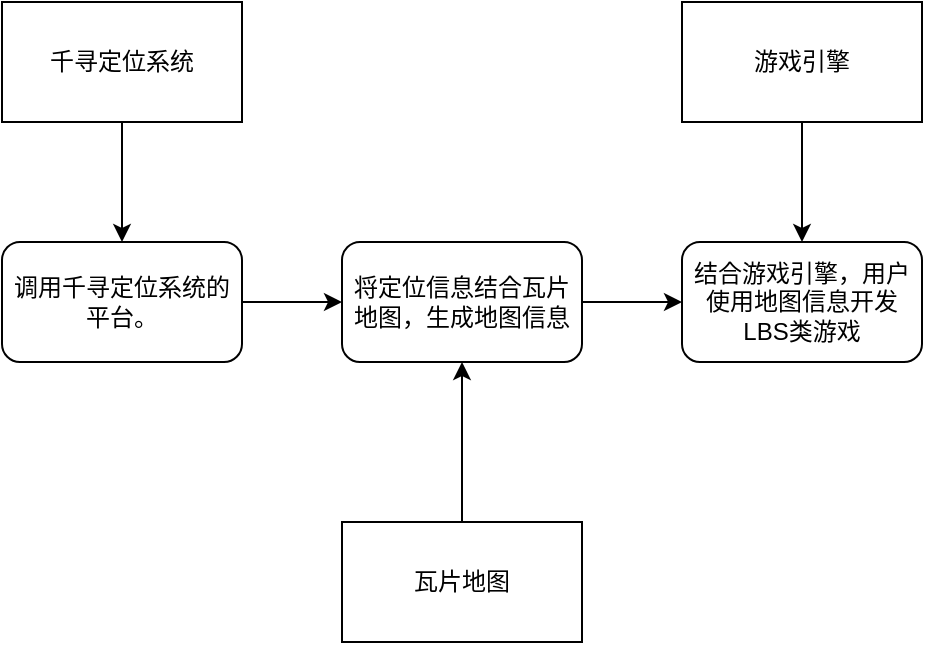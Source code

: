 <mxfile version="12.2.0" type="github" pages="1"><diagram name="Page-1" id="c7558073-3199-34d8-9f00-42111426c3f3"><mxGraphModel dx="803" dy="655" grid="1" gridSize="10" guides="1" tooltips="1" connect="1" arrows="1" fold="1" page="1" pageScale="1" pageWidth="826" pageHeight="1169" background="#ffffff" math="0" shadow="0"><root><mxCell id="0"/><mxCell id="1" parent="0"/><mxCell id="hXZTD9RkqjNUyPjiNI0S-102" style="edgeStyle=orthogonalEdgeStyle;rounded=0;orthogonalLoop=1;jettySize=auto;html=1;entryX=0.5;entryY=0;entryDx=0;entryDy=0;" edge="1" parent="1" source="hXZTD9RkqjNUyPjiNI0S-96" target="hXZTD9RkqjNUyPjiNI0S-101"><mxGeometry relative="1" as="geometry"/></mxCell><mxCell id="hXZTD9RkqjNUyPjiNI0S-96" value="千寻定位系统" style="rounded=0;whiteSpace=wrap;html=1;" vertex="1" parent="1"><mxGeometry x="183" y="180" width="120" height="60" as="geometry"/></mxCell><mxCell id="hXZTD9RkqjNUyPjiNI0S-107" style="edgeStyle=orthogonalEdgeStyle;rounded=0;orthogonalLoop=1;jettySize=auto;html=1;entryX=0.5;entryY=1;entryDx=0;entryDy=0;" edge="1" parent="1" source="hXZTD9RkqjNUyPjiNI0S-99" target="hXZTD9RkqjNUyPjiNI0S-105"><mxGeometry relative="1" as="geometry"/></mxCell><mxCell id="hXZTD9RkqjNUyPjiNI0S-99" value="瓦片地图" style="rounded=0;whiteSpace=wrap;html=1;" vertex="1" parent="1"><mxGeometry x="353" y="440" width="120" height="60" as="geometry"/></mxCell><mxCell id="hXZTD9RkqjNUyPjiNI0S-106" style="edgeStyle=orthogonalEdgeStyle;rounded=0;orthogonalLoop=1;jettySize=auto;html=1;entryX=0;entryY=0.5;entryDx=0;entryDy=0;" edge="1" parent="1" source="hXZTD9RkqjNUyPjiNI0S-101" target="hXZTD9RkqjNUyPjiNI0S-105"><mxGeometry relative="1" as="geometry"/></mxCell><mxCell id="hXZTD9RkqjNUyPjiNI0S-101" value="调用千寻定位系统的平台。" style="rounded=1;whiteSpace=wrap;html=1;" vertex="1" parent="1"><mxGeometry x="183" y="300" width="120" height="60" as="geometry"/></mxCell><mxCell id="hXZTD9RkqjNUyPjiNI0S-109" style="edgeStyle=orthogonalEdgeStyle;rounded=0;orthogonalLoop=1;jettySize=auto;html=1;entryX=0;entryY=0.5;entryDx=0;entryDy=0;" edge="1" parent="1" source="hXZTD9RkqjNUyPjiNI0S-105" target="hXZTD9RkqjNUyPjiNI0S-108"><mxGeometry relative="1" as="geometry"/></mxCell><mxCell id="hXZTD9RkqjNUyPjiNI0S-105" value="将定位信息结合瓦片地图，生成地图信息" style="rounded=1;whiteSpace=wrap;html=1;" vertex="1" parent="1"><mxGeometry x="353" y="300" width="120" height="60" as="geometry"/></mxCell><mxCell id="hXZTD9RkqjNUyPjiNI0S-108" value="结合游戏引擎，用户使用地图信息开发LBS类游戏" style="rounded=1;whiteSpace=wrap;html=1;" vertex="1" parent="1"><mxGeometry x="523" y="300" width="120" height="60" as="geometry"/></mxCell><mxCell id="hXZTD9RkqjNUyPjiNI0S-111" style="edgeStyle=orthogonalEdgeStyle;rounded=0;orthogonalLoop=1;jettySize=auto;html=1;entryX=0.5;entryY=0;entryDx=0;entryDy=0;" edge="1" parent="1" source="hXZTD9RkqjNUyPjiNI0S-110" target="hXZTD9RkqjNUyPjiNI0S-108"><mxGeometry relative="1" as="geometry"/></mxCell><mxCell id="hXZTD9RkqjNUyPjiNI0S-110" value="游戏引擎" style="rounded=0;whiteSpace=wrap;html=1;" vertex="1" parent="1"><mxGeometry x="523" y="180" width="120" height="60" as="geometry"/></mxCell></root></mxGraphModel></diagram></mxfile>